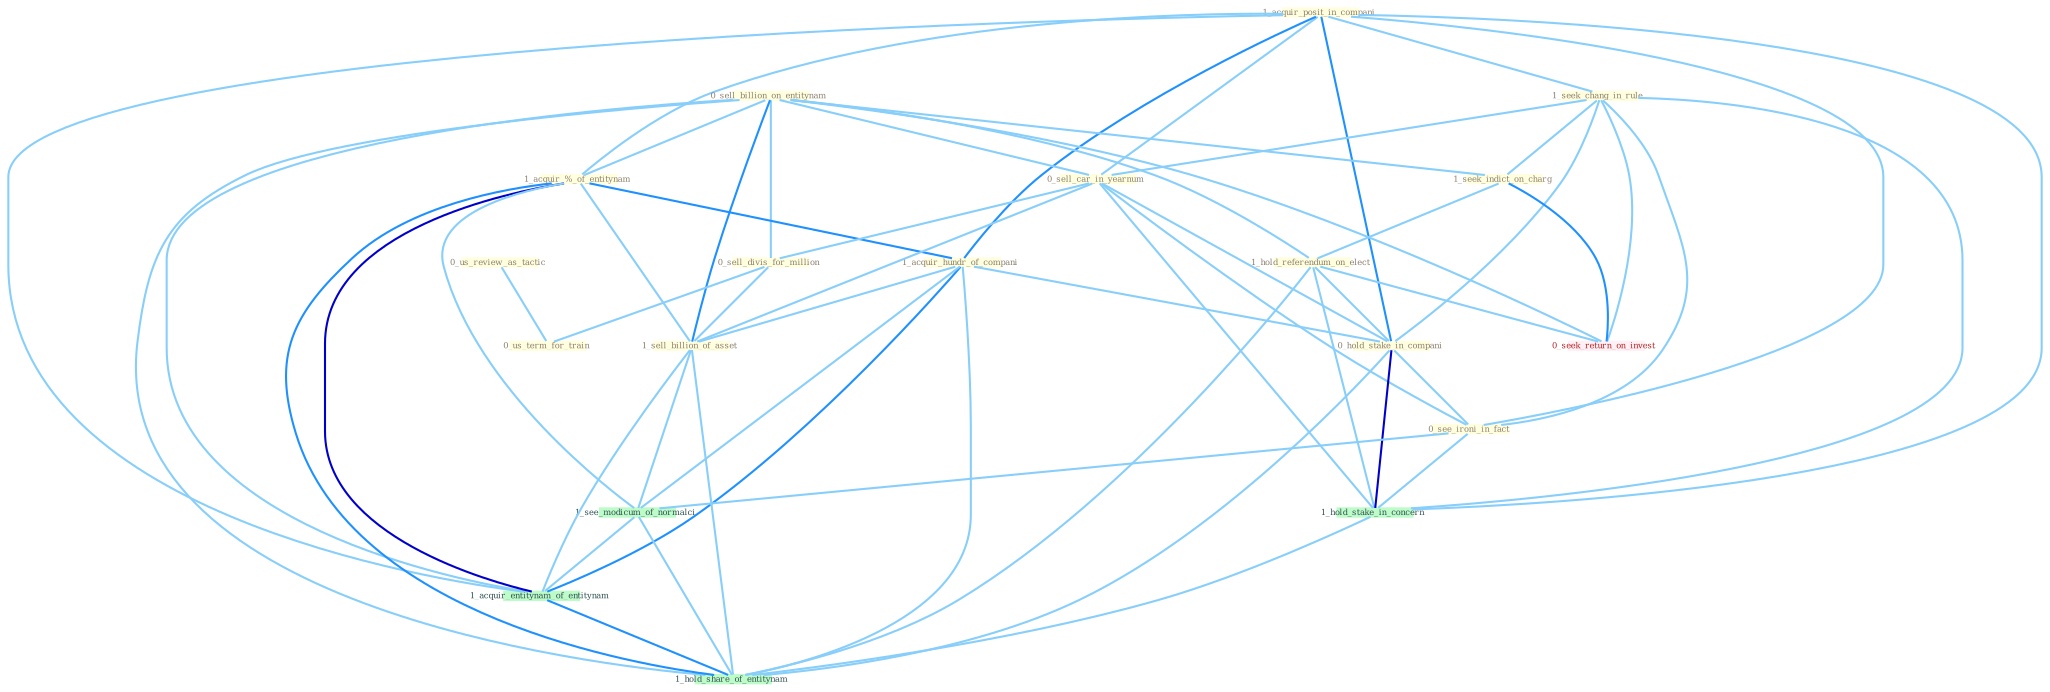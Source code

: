 Graph G{ 
    node
    [shape=polygon,style=filled,width=.5,height=.06,color="#BDFCC9",fixedsize=true,fontsize=4,
    fontcolor="#2f4f4f"];
    {node
    [color="#ffffe0", fontcolor="#8b7d6b"] "0_us_review_as_tactic " "1_acquir_posit_in_compani " "0_sell_billion_on_entitynam " "1_acquir_%_of_entitynam " "1_seek_chang_in_rule " "1_seek_indict_on_charg " "0_sell_car_in_yearnum " "1_hold_referendum_on_elect " "1_acquir_hundr_of_compani " "0_sell_divis_for_million " "0_hold_stake_in_compani " "0_see_ironi_in_fact " "0_us_term_for_train " "1_sell_billion_of_asset "}
{node [color="#fff0f5", fontcolor="#b22222"] "0_seek_return_on_invest "}
edge [color="#B0E2FF"];

	"0_us_review_as_tactic " -- "0_us_term_for_train " [w="1", color="#87cefa" ];
	"1_acquir_posit_in_compani " -- "1_acquir_%_of_entitynam " [w="1", color="#87cefa" ];
	"1_acquir_posit_in_compani " -- "1_seek_chang_in_rule " [w="1", color="#87cefa" ];
	"1_acquir_posit_in_compani " -- "0_sell_car_in_yearnum " [w="1", color="#87cefa" ];
	"1_acquir_posit_in_compani " -- "1_acquir_hundr_of_compani " [w="2", color="#1e90ff" , len=0.8];
	"1_acquir_posit_in_compani " -- "0_hold_stake_in_compani " [w="2", color="#1e90ff" , len=0.8];
	"1_acquir_posit_in_compani " -- "0_see_ironi_in_fact " [w="1", color="#87cefa" ];
	"1_acquir_posit_in_compani " -- "1_hold_stake_in_concern " [w="1", color="#87cefa" ];
	"1_acquir_posit_in_compani " -- "1_acquir_entitynam_of_entitynam " [w="1", color="#87cefa" ];
	"0_sell_billion_on_entitynam " -- "1_acquir_%_of_entitynam " [w="1", color="#87cefa" ];
	"0_sell_billion_on_entitynam " -- "1_seek_indict_on_charg " [w="1", color="#87cefa" ];
	"0_sell_billion_on_entitynam " -- "0_sell_car_in_yearnum " [w="1", color="#87cefa" ];
	"0_sell_billion_on_entitynam " -- "1_hold_referendum_on_elect " [w="1", color="#87cefa" ];
	"0_sell_billion_on_entitynam " -- "0_sell_divis_for_million " [w="1", color="#87cefa" ];
	"0_sell_billion_on_entitynam " -- "1_sell_billion_of_asset " [w="2", color="#1e90ff" , len=0.8];
	"0_sell_billion_on_entitynam " -- "0_seek_return_on_invest " [w="1", color="#87cefa" ];
	"0_sell_billion_on_entitynam " -- "1_acquir_entitynam_of_entitynam " [w="1", color="#87cefa" ];
	"0_sell_billion_on_entitynam " -- "1_hold_share_of_entitynam " [w="1", color="#87cefa" ];
	"1_acquir_%_of_entitynam " -- "1_acquir_hundr_of_compani " [w="2", color="#1e90ff" , len=0.8];
	"1_acquir_%_of_entitynam " -- "1_sell_billion_of_asset " [w="1", color="#87cefa" ];
	"1_acquir_%_of_entitynam " -- "1_see_modicum_of_normalci " [w="1", color="#87cefa" ];
	"1_acquir_%_of_entitynam " -- "1_acquir_entitynam_of_entitynam " [w="3", color="#0000cd" , len=0.6];
	"1_acquir_%_of_entitynam " -- "1_hold_share_of_entitynam " [w="2", color="#1e90ff" , len=0.8];
	"1_seek_chang_in_rule " -- "1_seek_indict_on_charg " [w="1", color="#87cefa" ];
	"1_seek_chang_in_rule " -- "0_sell_car_in_yearnum " [w="1", color="#87cefa" ];
	"1_seek_chang_in_rule " -- "0_hold_stake_in_compani " [w="1", color="#87cefa" ];
	"1_seek_chang_in_rule " -- "0_see_ironi_in_fact " [w="1", color="#87cefa" ];
	"1_seek_chang_in_rule " -- "1_hold_stake_in_concern " [w="1", color="#87cefa" ];
	"1_seek_chang_in_rule " -- "0_seek_return_on_invest " [w="1", color="#87cefa" ];
	"1_seek_indict_on_charg " -- "1_hold_referendum_on_elect " [w="1", color="#87cefa" ];
	"1_seek_indict_on_charg " -- "0_seek_return_on_invest " [w="2", color="#1e90ff" , len=0.8];
	"0_sell_car_in_yearnum " -- "0_sell_divis_for_million " [w="1", color="#87cefa" ];
	"0_sell_car_in_yearnum " -- "0_hold_stake_in_compani " [w="1", color="#87cefa" ];
	"0_sell_car_in_yearnum " -- "0_see_ironi_in_fact " [w="1", color="#87cefa" ];
	"0_sell_car_in_yearnum " -- "1_sell_billion_of_asset " [w="1", color="#87cefa" ];
	"0_sell_car_in_yearnum " -- "1_hold_stake_in_concern " [w="1", color="#87cefa" ];
	"1_hold_referendum_on_elect " -- "0_hold_stake_in_compani " [w="1", color="#87cefa" ];
	"1_hold_referendum_on_elect " -- "1_hold_stake_in_concern " [w="1", color="#87cefa" ];
	"1_hold_referendum_on_elect " -- "0_seek_return_on_invest " [w="1", color="#87cefa" ];
	"1_hold_referendum_on_elect " -- "1_hold_share_of_entitynam " [w="1", color="#87cefa" ];
	"1_acquir_hundr_of_compani " -- "0_hold_stake_in_compani " [w="1", color="#87cefa" ];
	"1_acquir_hundr_of_compani " -- "1_sell_billion_of_asset " [w="1", color="#87cefa" ];
	"1_acquir_hundr_of_compani " -- "1_see_modicum_of_normalci " [w="1", color="#87cefa" ];
	"1_acquir_hundr_of_compani " -- "1_acquir_entitynam_of_entitynam " [w="2", color="#1e90ff" , len=0.8];
	"1_acquir_hundr_of_compani " -- "1_hold_share_of_entitynam " [w="1", color="#87cefa" ];
	"0_sell_divis_for_million " -- "0_us_term_for_train " [w="1", color="#87cefa" ];
	"0_sell_divis_for_million " -- "1_sell_billion_of_asset " [w="1", color="#87cefa" ];
	"0_hold_stake_in_compani " -- "0_see_ironi_in_fact " [w="1", color="#87cefa" ];
	"0_hold_stake_in_compani " -- "1_hold_stake_in_concern " [w="3", color="#0000cd" , len=0.6];
	"0_hold_stake_in_compani " -- "1_hold_share_of_entitynam " [w="1", color="#87cefa" ];
	"0_see_ironi_in_fact " -- "1_hold_stake_in_concern " [w="1", color="#87cefa" ];
	"0_see_ironi_in_fact " -- "1_see_modicum_of_normalci " [w="1", color="#87cefa" ];
	"1_sell_billion_of_asset " -- "1_see_modicum_of_normalci " [w="1", color="#87cefa" ];
	"1_sell_billion_of_asset " -- "1_acquir_entitynam_of_entitynam " [w="1", color="#87cefa" ];
	"1_sell_billion_of_asset " -- "1_hold_share_of_entitynam " [w="1", color="#87cefa" ];
	"1_hold_stake_in_concern " -- "1_hold_share_of_entitynam " [w="1", color="#87cefa" ];
	"1_see_modicum_of_normalci " -- "1_acquir_entitynam_of_entitynam " [w="1", color="#87cefa" ];
	"1_see_modicum_of_normalci " -- "1_hold_share_of_entitynam " [w="1", color="#87cefa" ];
	"1_acquir_entitynam_of_entitynam " -- "1_hold_share_of_entitynam " [w="2", color="#1e90ff" , len=0.8];
}